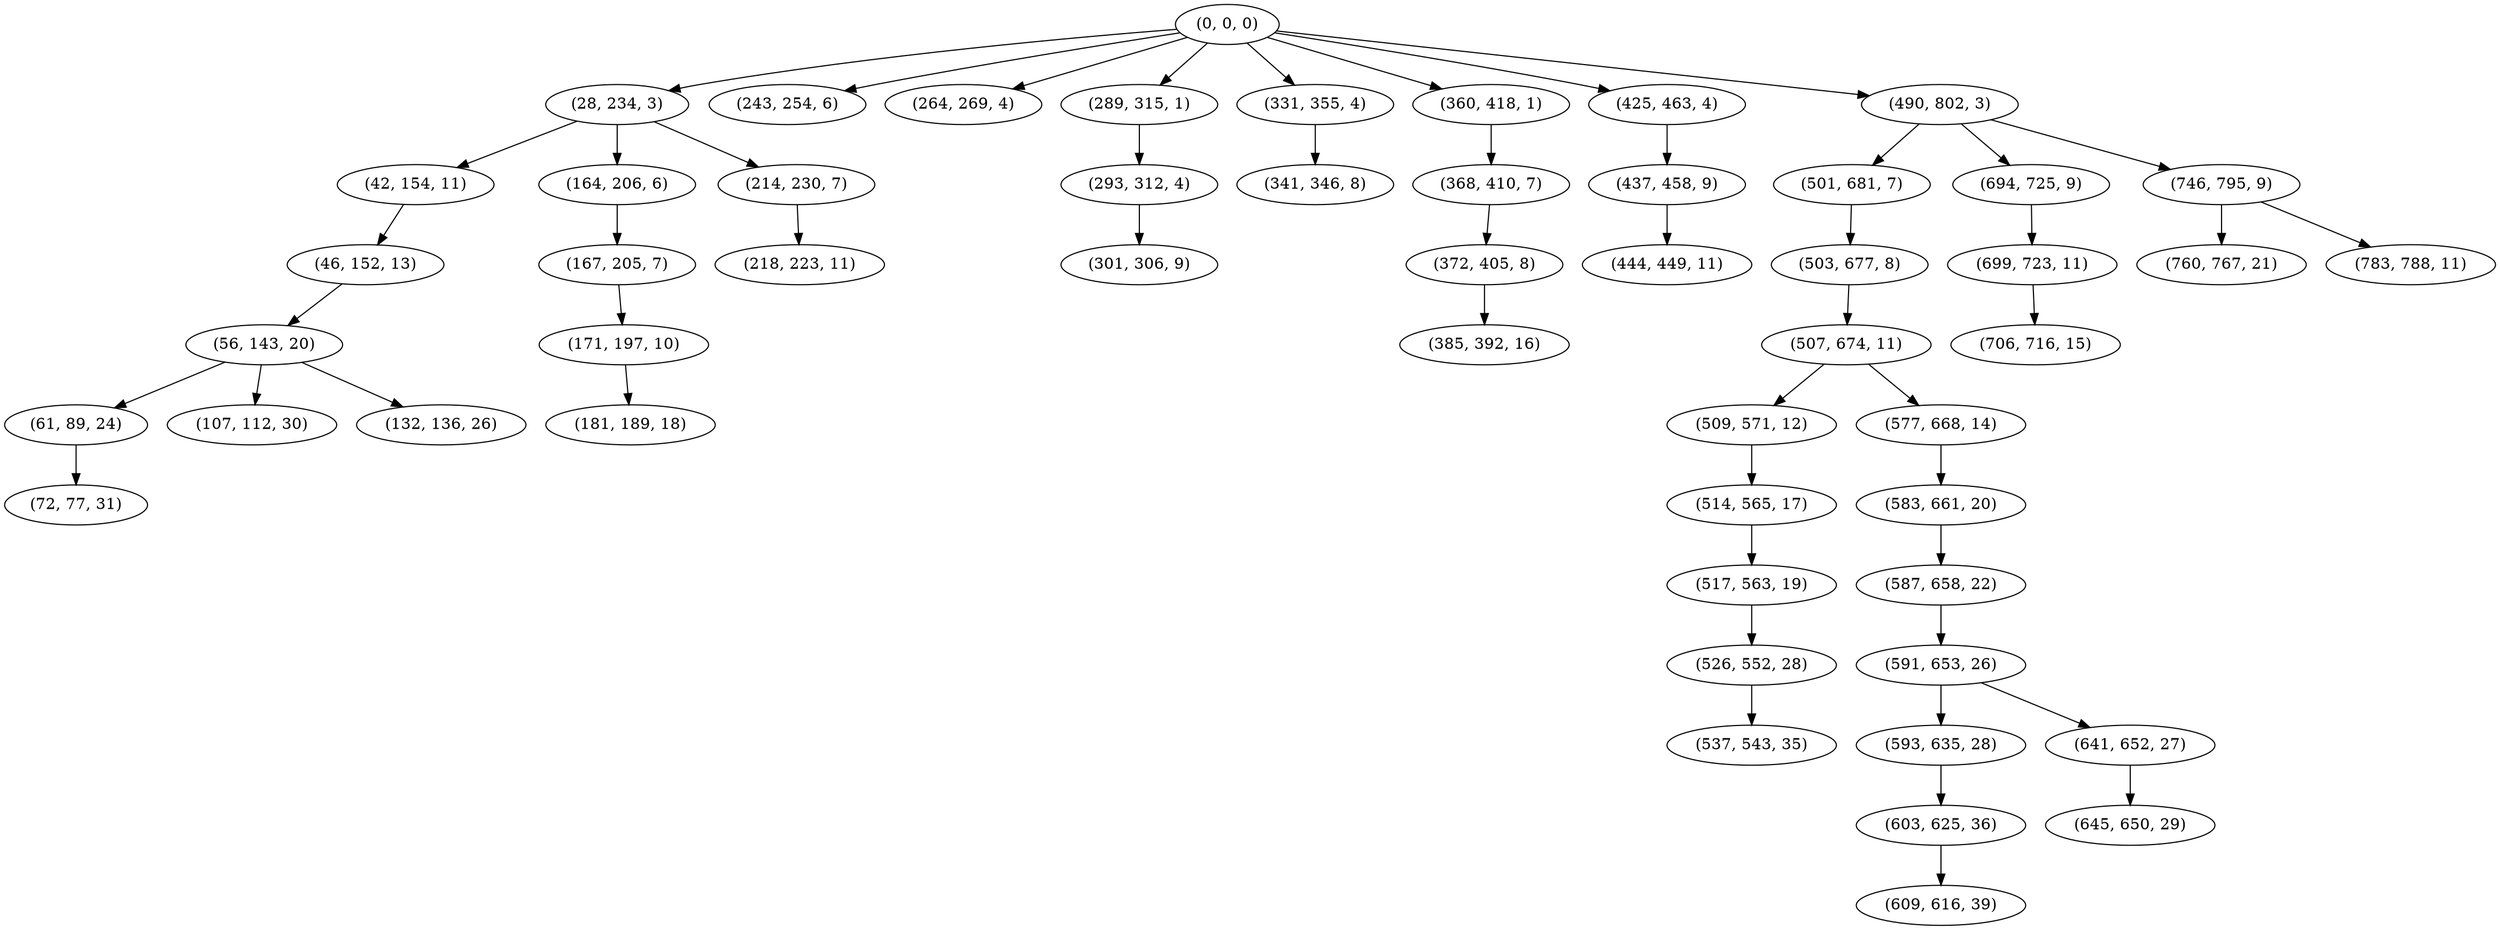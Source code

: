 digraph tree {
    "(0, 0, 0)";
    "(28, 234, 3)";
    "(42, 154, 11)";
    "(46, 152, 13)";
    "(56, 143, 20)";
    "(61, 89, 24)";
    "(72, 77, 31)";
    "(107, 112, 30)";
    "(132, 136, 26)";
    "(164, 206, 6)";
    "(167, 205, 7)";
    "(171, 197, 10)";
    "(181, 189, 18)";
    "(214, 230, 7)";
    "(218, 223, 11)";
    "(243, 254, 6)";
    "(264, 269, 4)";
    "(289, 315, 1)";
    "(293, 312, 4)";
    "(301, 306, 9)";
    "(331, 355, 4)";
    "(341, 346, 8)";
    "(360, 418, 1)";
    "(368, 410, 7)";
    "(372, 405, 8)";
    "(385, 392, 16)";
    "(425, 463, 4)";
    "(437, 458, 9)";
    "(444, 449, 11)";
    "(490, 802, 3)";
    "(501, 681, 7)";
    "(503, 677, 8)";
    "(507, 674, 11)";
    "(509, 571, 12)";
    "(514, 565, 17)";
    "(517, 563, 19)";
    "(526, 552, 28)";
    "(537, 543, 35)";
    "(577, 668, 14)";
    "(583, 661, 20)";
    "(587, 658, 22)";
    "(591, 653, 26)";
    "(593, 635, 28)";
    "(603, 625, 36)";
    "(609, 616, 39)";
    "(641, 652, 27)";
    "(645, 650, 29)";
    "(694, 725, 9)";
    "(699, 723, 11)";
    "(706, 716, 15)";
    "(746, 795, 9)";
    "(760, 767, 21)";
    "(783, 788, 11)";
    "(0, 0, 0)" -> "(28, 234, 3)";
    "(0, 0, 0)" -> "(243, 254, 6)";
    "(0, 0, 0)" -> "(264, 269, 4)";
    "(0, 0, 0)" -> "(289, 315, 1)";
    "(0, 0, 0)" -> "(331, 355, 4)";
    "(0, 0, 0)" -> "(360, 418, 1)";
    "(0, 0, 0)" -> "(425, 463, 4)";
    "(0, 0, 0)" -> "(490, 802, 3)";
    "(28, 234, 3)" -> "(42, 154, 11)";
    "(28, 234, 3)" -> "(164, 206, 6)";
    "(28, 234, 3)" -> "(214, 230, 7)";
    "(42, 154, 11)" -> "(46, 152, 13)";
    "(46, 152, 13)" -> "(56, 143, 20)";
    "(56, 143, 20)" -> "(61, 89, 24)";
    "(56, 143, 20)" -> "(107, 112, 30)";
    "(56, 143, 20)" -> "(132, 136, 26)";
    "(61, 89, 24)" -> "(72, 77, 31)";
    "(164, 206, 6)" -> "(167, 205, 7)";
    "(167, 205, 7)" -> "(171, 197, 10)";
    "(171, 197, 10)" -> "(181, 189, 18)";
    "(214, 230, 7)" -> "(218, 223, 11)";
    "(289, 315, 1)" -> "(293, 312, 4)";
    "(293, 312, 4)" -> "(301, 306, 9)";
    "(331, 355, 4)" -> "(341, 346, 8)";
    "(360, 418, 1)" -> "(368, 410, 7)";
    "(368, 410, 7)" -> "(372, 405, 8)";
    "(372, 405, 8)" -> "(385, 392, 16)";
    "(425, 463, 4)" -> "(437, 458, 9)";
    "(437, 458, 9)" -> "(444, 449, 11)";
    "(490, 802, 3)" -> "(501, 681, 7)";
    "(490, 802, 3)" -> "(694, 725, 9)";
    "(490, 802, 3)" -> "(746, 795, 9)";
    "(501, 681, 7)" -> "(503, 677, 8)";
    "(503, 677, 8)" -> "(507, 674, 11)";
    "(507, 674, 11)" -> "(509, 571, 12)";
    "(507, 674, 11)" -> "(577, 668, 14)";
    "(509, 571, 12)" -> "(514, 565, 17)";
    "(514, 565, 17)" -> "(517, 563, 19)";
    "(517, 563, 19)" -> "(526, 552, 28)";
    "(526, 552, 28)" -> "(537, 543, 35)";
    "(577, 668, 14)" -> "(583, 661, 20)";
    "(583, 661, 20)" -> "(587, 658, 22)";
    "(587, 658, 22)" -> "(591, 653, 26)";
    "(591, 653, 26)" -> "(593, 635, 28)";
    "(591, 653, 26)" -> "(641, 652, 27)";
    "(593, 635, 28)" -> "(603, 625, 36)";
    "(603, 625, 36)" -> "(609, 616, 39)";
    "(641, 652, 27)" -> "(645, 650, 29)";
    "(694, 725, 9)" -> "(699, 723, 11)";
    "(699, 723, 11)" -> "(706, 716, 15)";
    "(746, 795, 9)" -> "(760, 767, 21)";
    "(746, 795, 9)" -> "(783, 788, 11)";
}
